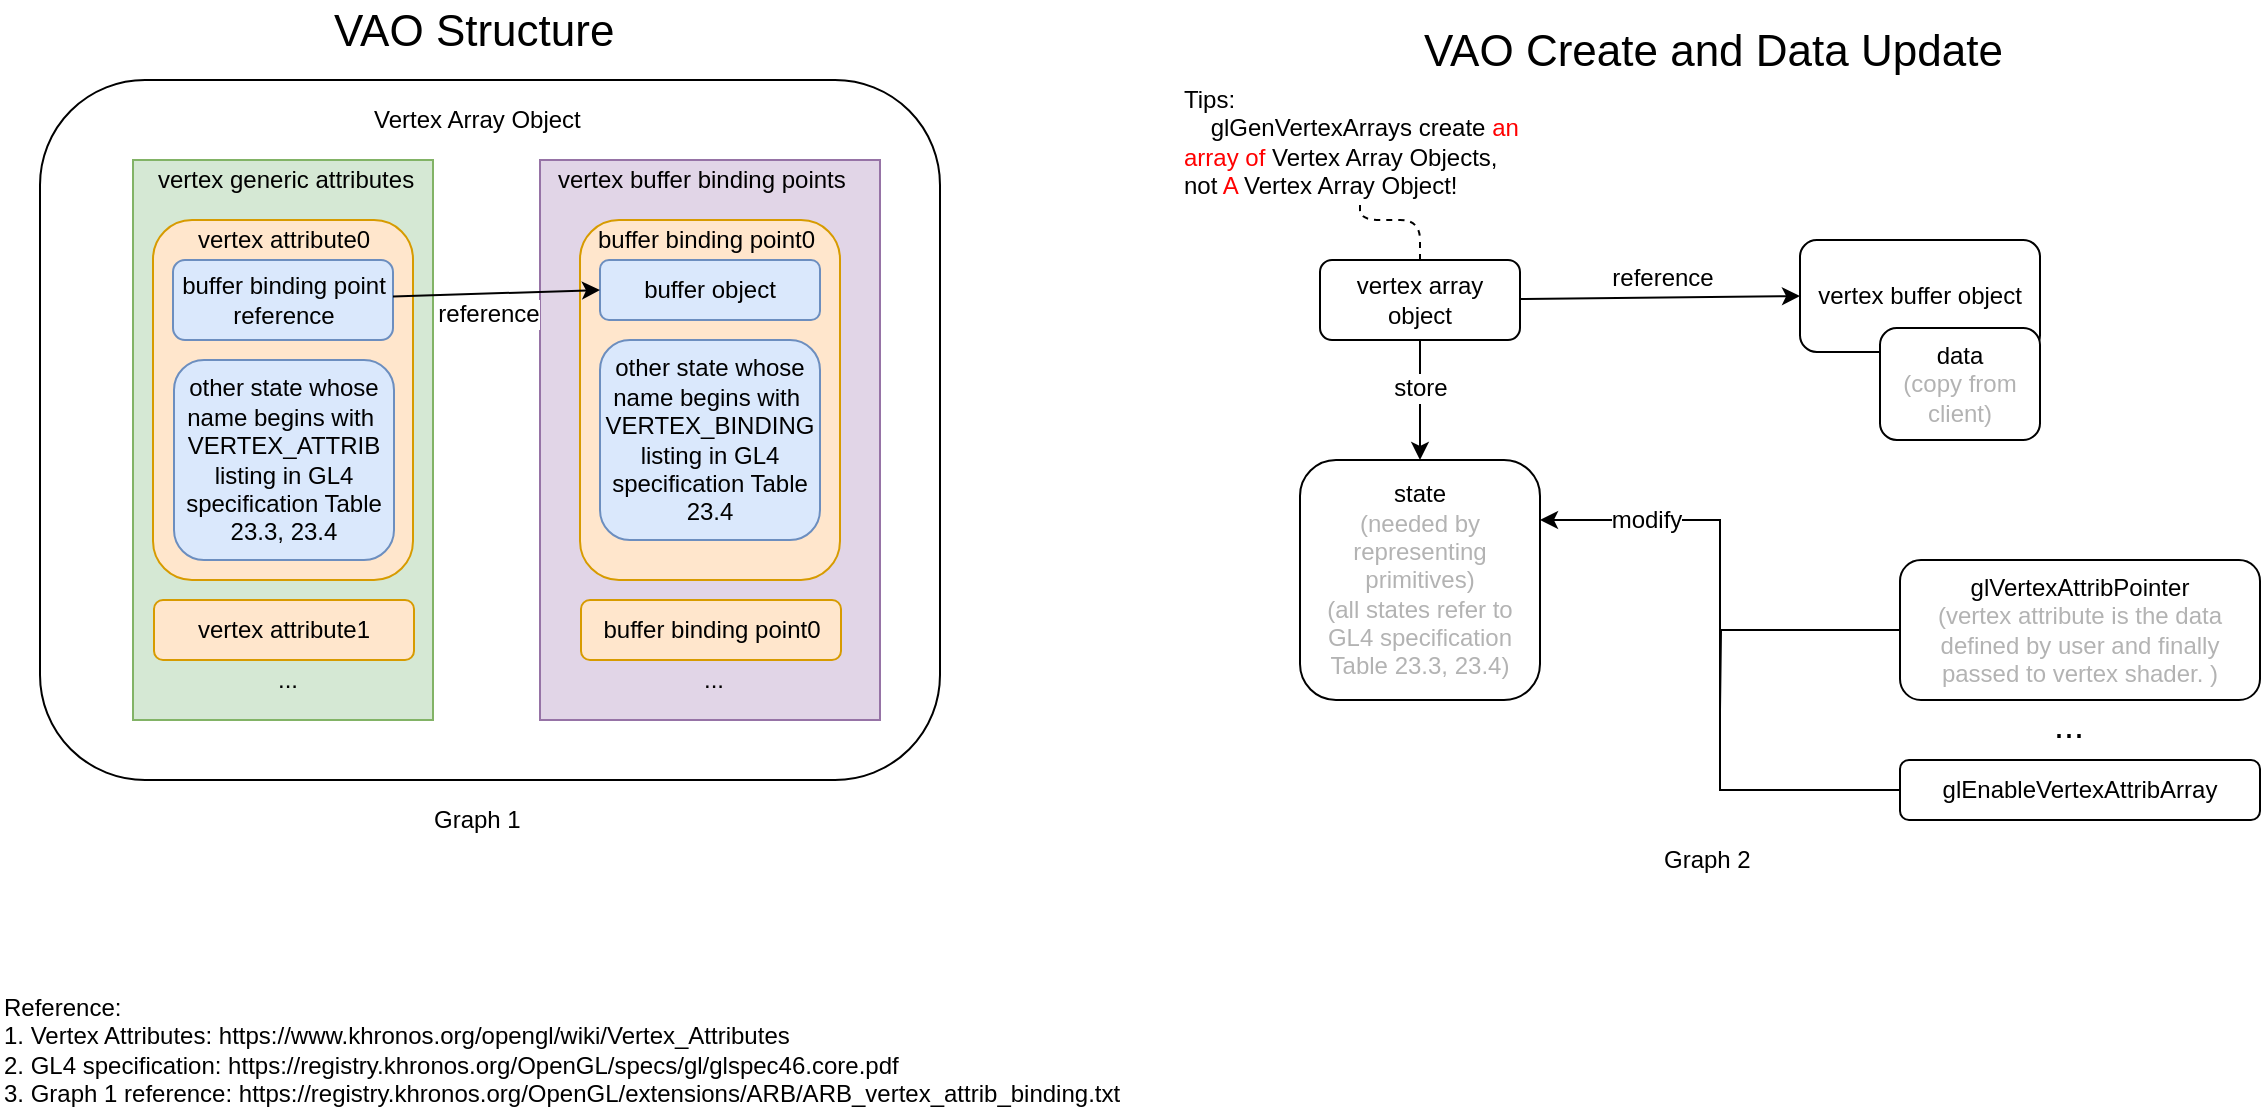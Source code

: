 <mxfile version="12.2.4" pages="1"><diagram id="JIMmtVPYHK4qKJikoH1c" name="Page-1"><mxGraphModel dx="1045" dy="599" grid="1" gridSize="10" guides="1" tooltips="1" connect="1" arrows="1" fold="1" page="1" pageScale="1" pageWidth="827" pageHeight="1169" math="0" shadow="0"><root><mxCell id="0"/><mxCell id="1" parent="0"/><mxCell id="20" value="Reference:&lt;br&gt;1. Vertex Attributes:&amp;nbsp;https://www.khronos.org/opengl/wiki/Vertex_Attributes&lt;br&gt;2. GL4 specification:&amp;nbsp;https://registry.khronos.org/OpenGL/specs/gl/glspec46.core.pdf&lt;br&gt;3. Graph 1 reference:&amp;nbsp;https://registry.khronos.org/OpenGL/extensions/ARB/ARB_vertex_attrib_binding.txt" style="text;html=1;resizable=0;points=[];autosize=1;align=left;verticalAlign=top;spacingTop=-4;" parent="1" vertex="1"><mxGeometry x="150" y="524" width="570" height="60" as="geometry"/></mxCell><mxCell id="69" value="" style="group" parent="1" vertex="1" connectable="0"><mxGeometry x="170" y="30" width="450" height="420" as="geometry"/></mxCell><mxCell id="66" value="" style="group" parent="69" vertex="1" connectable="0"><mxGeometry width="450" height="390" as="geometry"/></mxCell><mxCell id="57" value="" style="group" parent="66" vertex="1" connectable="0"><mxGeometry y="40" width="450" height="350" as="geometry"/></mxCell><mxCell id="28" value="" style="rounded=1;whiteSpace=wrap;html=1;" parent="57" vertex="1"><mxGeometry width="450" height="350" as="geometry"/></mxCell><mxCell id="29" value="Vertex Array Object" style="text;html=1;resizable=0;points=[];autosize=1;align=left;verticalAlign=top;spacingTop=-4;" parent="57" vertex="1"><mxGeometry x="165" y="10" width="120" height="20" as="geometry"/></mxCell><mxCell id="43" value="" style="group" parent="57" vertex="1" connectable="0"><mxGeometry x="46.5" y="40" width="150" height="280" as="geometry"/></mxCell><mxCell id="39" value="" style="rounded=0;whiteSpace=wrap;html=1;fillColor=#d5e8d4;strokeColor=#82b366;" parent="43" vertex="1"><mxGeometry width="150" height="280" as="geometry"/></mxCell><mxCell id="30" value="" style="rounded=1;whiteSpace=wrap;html=1;fillColor=#ffe6cc;strokeColor=#d79b00;" parent="43" vertex="1"><mxGeometry x="10" y="30" width="130" height="180" as="geometry"/></mxCell><mxCell id="31" value="vertex attribute0" style="text;html=1;resizable=0;points=[];autosize=1;align=left;verticalAlign=top;spacingTop=-4;" parent="43" vertex="1"><mxGeometry x="30.25" y="30" width="100" height="20" as="geometry"/></mxCell><mxCell id="35" value="buffer binding point reference" style="rounded=1;whiteSpace=wrap;html=1;fillColor=#dae8fc;strokeColor=#6c8ebf;" parent="43" vertex="1"><mxGeometry x="20" y="50" width="110" height="40" as="geometry"/></mxCell><mxCell id="37" value="other state whose name begins with&amp;nbsp; VERTEX_ATTRIB listing in GL4 specification Table 23.3, 23.4" style="rounded=1;whiteSpace=wrap;html=1;fillColor=#dae8fc;strokeColor=#6c8ebf;" parent="43" vertex="1"><mxGeometry x="20.5" y="100" width="110" height="100" as="geometry"/></mxCell><mxCell id="41" value="vertex attribute1" style="rounded=1;whiteSpace=wrap;html=1;fillColor=#ffe6cc;strokeColor=#d79b00;" parent="43" vertex="1"><mxGeometry x="10.5" y="220" width="130" height="30" as="geometry"/></mxCell><mxCell id="42" value="..." style="text;html=1;resizable=0;points=[];autosize=1;align=left;verticalAlign=top;spacingTop=-4;" parent="43" vertex="1"><mxGeometry x="70" y="250" width="30" height="20" as="geometry"/></mxCell><mxCell id="40" value="vertex generic attributes" style="text;html=1;resizable=0;points=[];autosize=1;align=left;verticalAlign=top;spacingTop=-4;" parent="43" vertex="1"><mxGeometry x="10" width="140" height="20" as="geometry"/></mxCell><mxCell id="54" value="" style="group" parent="57" vertex="1" connectable="0"><mxGeometry x="250" y="40" width="190" height="280" as="geometry"/></mxCell><mxCell id="45" value="" style="rounded=0;whiteSpace=wrap;html=1;fillColor=#e1d5e7;strokeColor=#9673a6;" parent="54" vertex="1"><mxGeometry width="170" height="280" as="geometry"/></mxCell><mxCell id="53" value="" style="group" parent="54" vertex="1" connectable="0"><mxGeometry x="10" width="180" height="280" as="geometry"/></mxCell><mxCell id="44" value="" style="group" parent="53" vertex="1" connectable="0"><mxGeometry width="180" height="280" as="geometry"/></mxCell><mxCell id="46" value="" style="rounded=1;whiteSpace=wrap;html=1;fillColor=#ffe6cc;strokeColor=#d79b00;" parent="44" vertex="1"><mxGeometry x="10" y="30" width="130" height="180" as="geometry"/></mxCell><mxCell id="47" value="buffer binding point0" style="text;html=1;resizable=0;points=[];autosize=1;align=left;verticalAlign=top;spacingTop=-4;" parent="44" vertex="1"><mxGeometry x="16.75" y="30" width="120" height="20" as="geometry"/></mxCell><mxCell id="48" value="buffer object" style="rounded=1;whiteSpace=wrap;html=1;fillColor=#dae8fc;strokeColor=#6c8ebf;" parent="44" vertex="1"><mxGeometry x="20" y="50" width="110" height="30" as="geometry"/></mxCell><mxCell id="49" value="other state whose name begins with&amp;nbsp; VERTEX_BINDING listing in GL4 specification Table 23.4" style="rounded=1;whiteSpace=wrap;html=1;fillColor=#dae8fc;strokeColor=#6c8ebf;" parent="44" vertex="1"><mxGeometry x="20" y="90" width="110" height="100" as="geometry"/></mxCell><mxCell id="50" value="&lt;span style=&quot;text-align: left&quot;&gt;buffer binding point0&lt;/span&gt;" style="rounded=1;whiteSpace=wrap;html=1;fillColor=#ffe6cc;strokeColor=#d79b00;" parent="44" vertex="1"><mxGeometry x="10.5" y="220" width="130" height="30" as="geometry"/></mxCell><mxCell id="51" value="..." style="text;html=1;resizable=0;points=[];autosize=1;align=left;verticalAlign=top;spacingTop=-4;" parent="44" vertex="1"><mxGeometry x="70" y="250" width="30" height="20" as="geometry"/></mxCell><mxCell id="52" value="vertex buffer binding points" style="text;html=1;resizable=0;points=[];autosize=1;align=left;verticalAlign=top;spacingTop=-4;" parent="44" vertex="1"><mxGeometry x="-3" width="160" height="20" as="geometry"/></mxCell><mxCell id="55" value="" style="rounded=0;orthogonalLoop=1;jettySize=auto;html=1;entryX=0;entryY=0.5;entryDx=0;entryDy=0;" parent="57" source="35" target="48" edge="1"><mxGeometry relative="1" as="geometry"/></mxCell><mxCell id="56" value="reference" style="text;html=1;resizable=0;points=[];align=center;verticalAlign=middle;labelBackgroundColor=#ffffff;" parent="55" vertex="1" connectable="0"><mxGeometry x="-0.103" y="-2" relative="1" as="geometry"><mxPoint x="1" y="8" as="offset"/></mxGeometry></mxCell><mxCell id="65" value="&lt;font style=&quot;font-size: 22px&quot;&gt;VAO Structure&lt;/font&gt;" style="text;html=1;resizable=0;points=[];autosize=1;align=left;verticalAlign=top;spacingTop=-4;" parent="66" vertex="1"><mxGeometry x="145" width="160" height="20" as="geometry"/></mxCell><mxCell id="67" value="Graph 1" style="text;html=1;resizable=0;points=[];autosize=1;align=left;verticalAlign=top;spacingTop=-4;" parent="69" vertex="1"><mxGeometry x="195" y="400" width="60" height="20" as="geometry"/></mxCell><mxCell id="70" value="" style="group" parent="1" vertex="1" connectable="0"><mxGeometry x="740" y="40" width="540" height="430" as="geometry"/></mxCell><mxCell id="64" value="" style="group" parent="70" vertex="1" connectable="0"><mxGeometry width="540" height="400" as="geometry"/></mxCell><mxCell id="59" value="&lt;font style=&quot;font-size: 22px&quot;&gt;VAO Create and Data Update&lt;/font&gt;" style="text;html=1;resizable=0;points=[];autosize=1;align=left;verticalAlign=top;spacingTop=-4;" parent="64" vertex="1"><mxGeometry x="120" width="300" height="20" as="geometry"/></mxCell><mxCell id="61" value="" style="group" parent="64" vertex="1" connectable="0"><mxGeometry y="30" width="540" height="370" as="geometry"/></mxCell><mxCell id="2" value="vertex array object" style="rounded=1;whiteSpace=wrap;html=1;" parent="61" vertex="1"><mxGeometry x="70" y="90" width="100" height="40" as="geometry"/></mxCell><mxCell id="8" value="" style="group" parent="61" vertex="1" connectable="0"><mxGeometry x="310" y="80" width="120" height="100" as="geometry"/></mxCell><mxCell id="3" value="vertex buffer object" style="rounded=1;whiteSpace=wrap;html=1;" parent="8" vertex="1"><mxGeometry width="120" height="56" as="geometry"/></mxCell><mxCell id="4" value="data&lt;br&gt;&lt;font color=&quot;#b3b3b3&quot;&gt;(copy from client)&lt;/font&gt;" style="rounded=1;whiteSpace=wrap;html=1;" parent="8" vertex="1"><mxGeometry x="40" y="44" width="80" height="56" as="geometry"/></mxCell><mxCell id="6" value="" style="rounded=0;orthogonalLoop=1;jettySize=auto;html=1;entryX=0;entryY=0.5;entryDx=0;entryDy=0;" parent="61" source="2" target="3" edge="1"><mxGeometry relative="1" as="geometry"><mxPoint x="260" y="105" as="targetPoint"/></mxGeometry></mxCell><mxCell id="7" value="reference" style="text;html=1;resizable=0;points=[];align=center;verticalAlign=middle;labelBackgroundColor=#ffffff;" parent="6" vertex="1" connectable="0"><mxGeometry x="0.075" y="3" relative="1" as="geometry"><mxPoint x="-5" y="-6.5" as="offset"/></mxGeometry></mxCell><mxCell id="9" value="" style="group" parent="61" vertex="1" connectable="0"><mxGeometry x="60" y="190" width="120" height="120" as="geometry"/></mxCell><mxCell id="10" value="state&lt;br&gt;&lt;font color=&quot;#b3b3b3&quot;&gt;(needed by representing primitives)&lt;br&gt;(all states refer to GL4 specification Table 23.3, 23.4)&lt;/font&gt;" style="rounded=1;whiteSpace=wrap;html=1;" parent="9" vertex="1"><mxGeometry width="120" height="120" as="geometry"/></mxCell><mxCell id="12" value="" style="edgeStyle=orthogonalEdgeStyle;rounded=0;orthogonalLoop=1;jettySize=auto;html=1;" parent="61" source="2" target="10" edge="1"><mxGeometry relative="1" as="geometry"/></mxCell><mxCell id="13" value="store" style="text;html=1;resizable=0;points=[];align=center;verticalAlign=middle;labelBackgroundColor=#ffffff;" parent="12" vertex="1" connectable="0"><mxGeometry x="-0.219" relative="1" as="geometry"><mxPoint as="offset"/></mxGeometry></mxCell><mxCell id="18" style="edgeStyle=orthogonalEdgeStyle;rounded=0;orthogonalLoop=1;jettySize=auto;html=1;endArrow=none;endFill=0;" parent="61" source="14" edge="1"><mxGeometry relative="1" as="geometry"><mxPoint x="270" y="315" as="targetPoint"/></mxGeometry></mxCell><mxCell id="14" value="glVertexAttribPointer&lt;br&gt;&lt;font color=&quot;#b3b3b3&quot;&gt;(vertex attribute is the data defined by user and finally passed to vertex shader. )&lt;/font&gt;" style="rounded=1;whiteSpace=wrap;html=1;" parent="61" vertex="1"><mxGeometry x="360" y="240" width="180" height="70" as="geometry"/></mxCell><mxCell id="17" style="edgeStyle=orthogonalEdgeStyle;rounded=0;orthogonalLoop=1;jettySize=auto;html=1;" parent="61" source="15" edge="1"><mxGeometry relative="1" as="geometry"><mxPoint x="180" y="220" as="targetPoint"/><Array as="points"><mxPoint x="270" y="355"/><mxPoint x="270" y="220"/></Array></mxGeometry></mxCell><mxCell id="19" value="modify" style="text;html=1;resizable=0;points=[];align=center;verticalAlign=middle;labelBackgroundColor=#ffffff;" parent="17" vertex="1" connectable="0"><mxGeometry x="0.662" relative="1" as="geometry"><mxPoint as="offset"/></mxGeometry></mxCell><mxCell id="15" value="glEnableVertexAttribArray" style="rounded=1;whiteSpace=wrap;html=1;" parent="61" vertex="1"><mxGeometry x="360" y="340" width="180" height="30" as="geometry"/></mxCell><mxCell id="21" value="&lt;font style=&quot;font-size: 18px&quot;&gt;...&lt;/font&gt;" style="text;html=1;resizable=0;points=[];autosize=1;align=left;verticalAlign=top;spacingTop=-4;" parent="61" vertex="1"><mxGeometry x="435" y="310" width="30" height="20" as="geometry"/></mxCell><mxCell id="22" value="Tips: &lt;br&gt;&amp;nbsp; &amp;nbsp; glGenVertexArrays create &lt;font color=&quot;#ff0000&quot;&gt;an &lt;br&gt;array of&lt;/font&gt; Vertex Array Objects,&lt;br&gt;not &lt;font color=&quot;#ff0000&quot;&gt;A&lt;/font&gt; Vertex Array Object!" style="text;html=1;resizable=0;points=[];autosize=1;align=left;verticalAlign=top;spacingTop=-4;" parent="61" vertex="1"><mxGeometry width="180" height="60" as="geometry"/></mxCell><mxCell id="25" value="" style="edgeStyle=orthogonalEdgeStyle;rounded=1;orthogonalLoop=1;jettySize=auto;html=1;endArrow=none;endFill=0;dashed=1;" parent="61" source="2" target="22" edge="1"><mxGeometry relative="1" as="geometry"/></mxCell><mxCell id="68" value="Graph 2" style="text;html=1;resizable=0;points=[];autosize=1;align=left;verticalAlign=top;spacingTop=-4;" parent="70" vertex="1"><mxGeometry x="240" y="410" width="60" height="20" as="geometry"/></mxCell></root></mxGraphModel></diagram></mxfile>